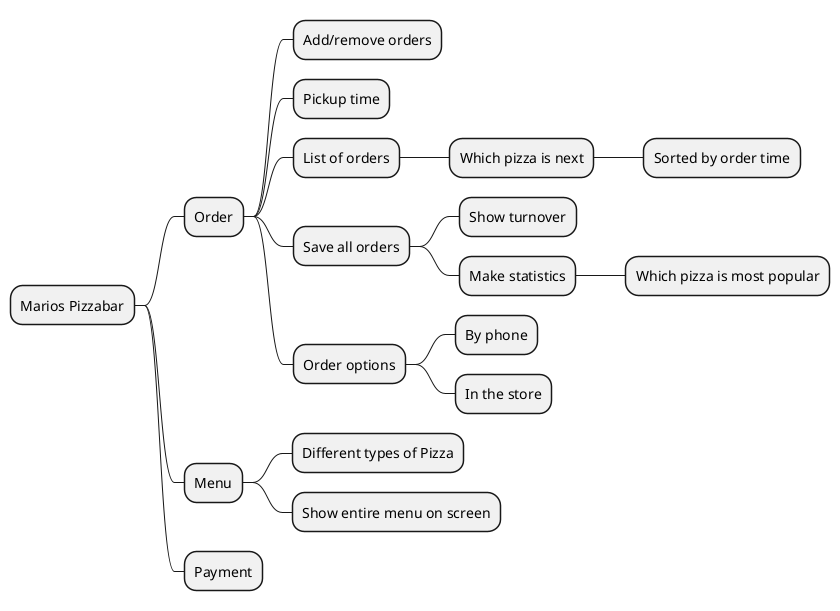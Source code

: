 @startmindmap
* Marios Pizzabar

** Order
*** Add/remove orders
*** Pickup time
*** List of orders
**** Which pizza is next
***** Sorted by order time
*** Save all orders
**** Show turnover
**** Make statistics
***** Which pizza is most popular

*** Order options
**** By phone
**** In the store

** Menu
*** Different types of Pizza
*** Show entire menu on screen

** Payment

@endmindmap